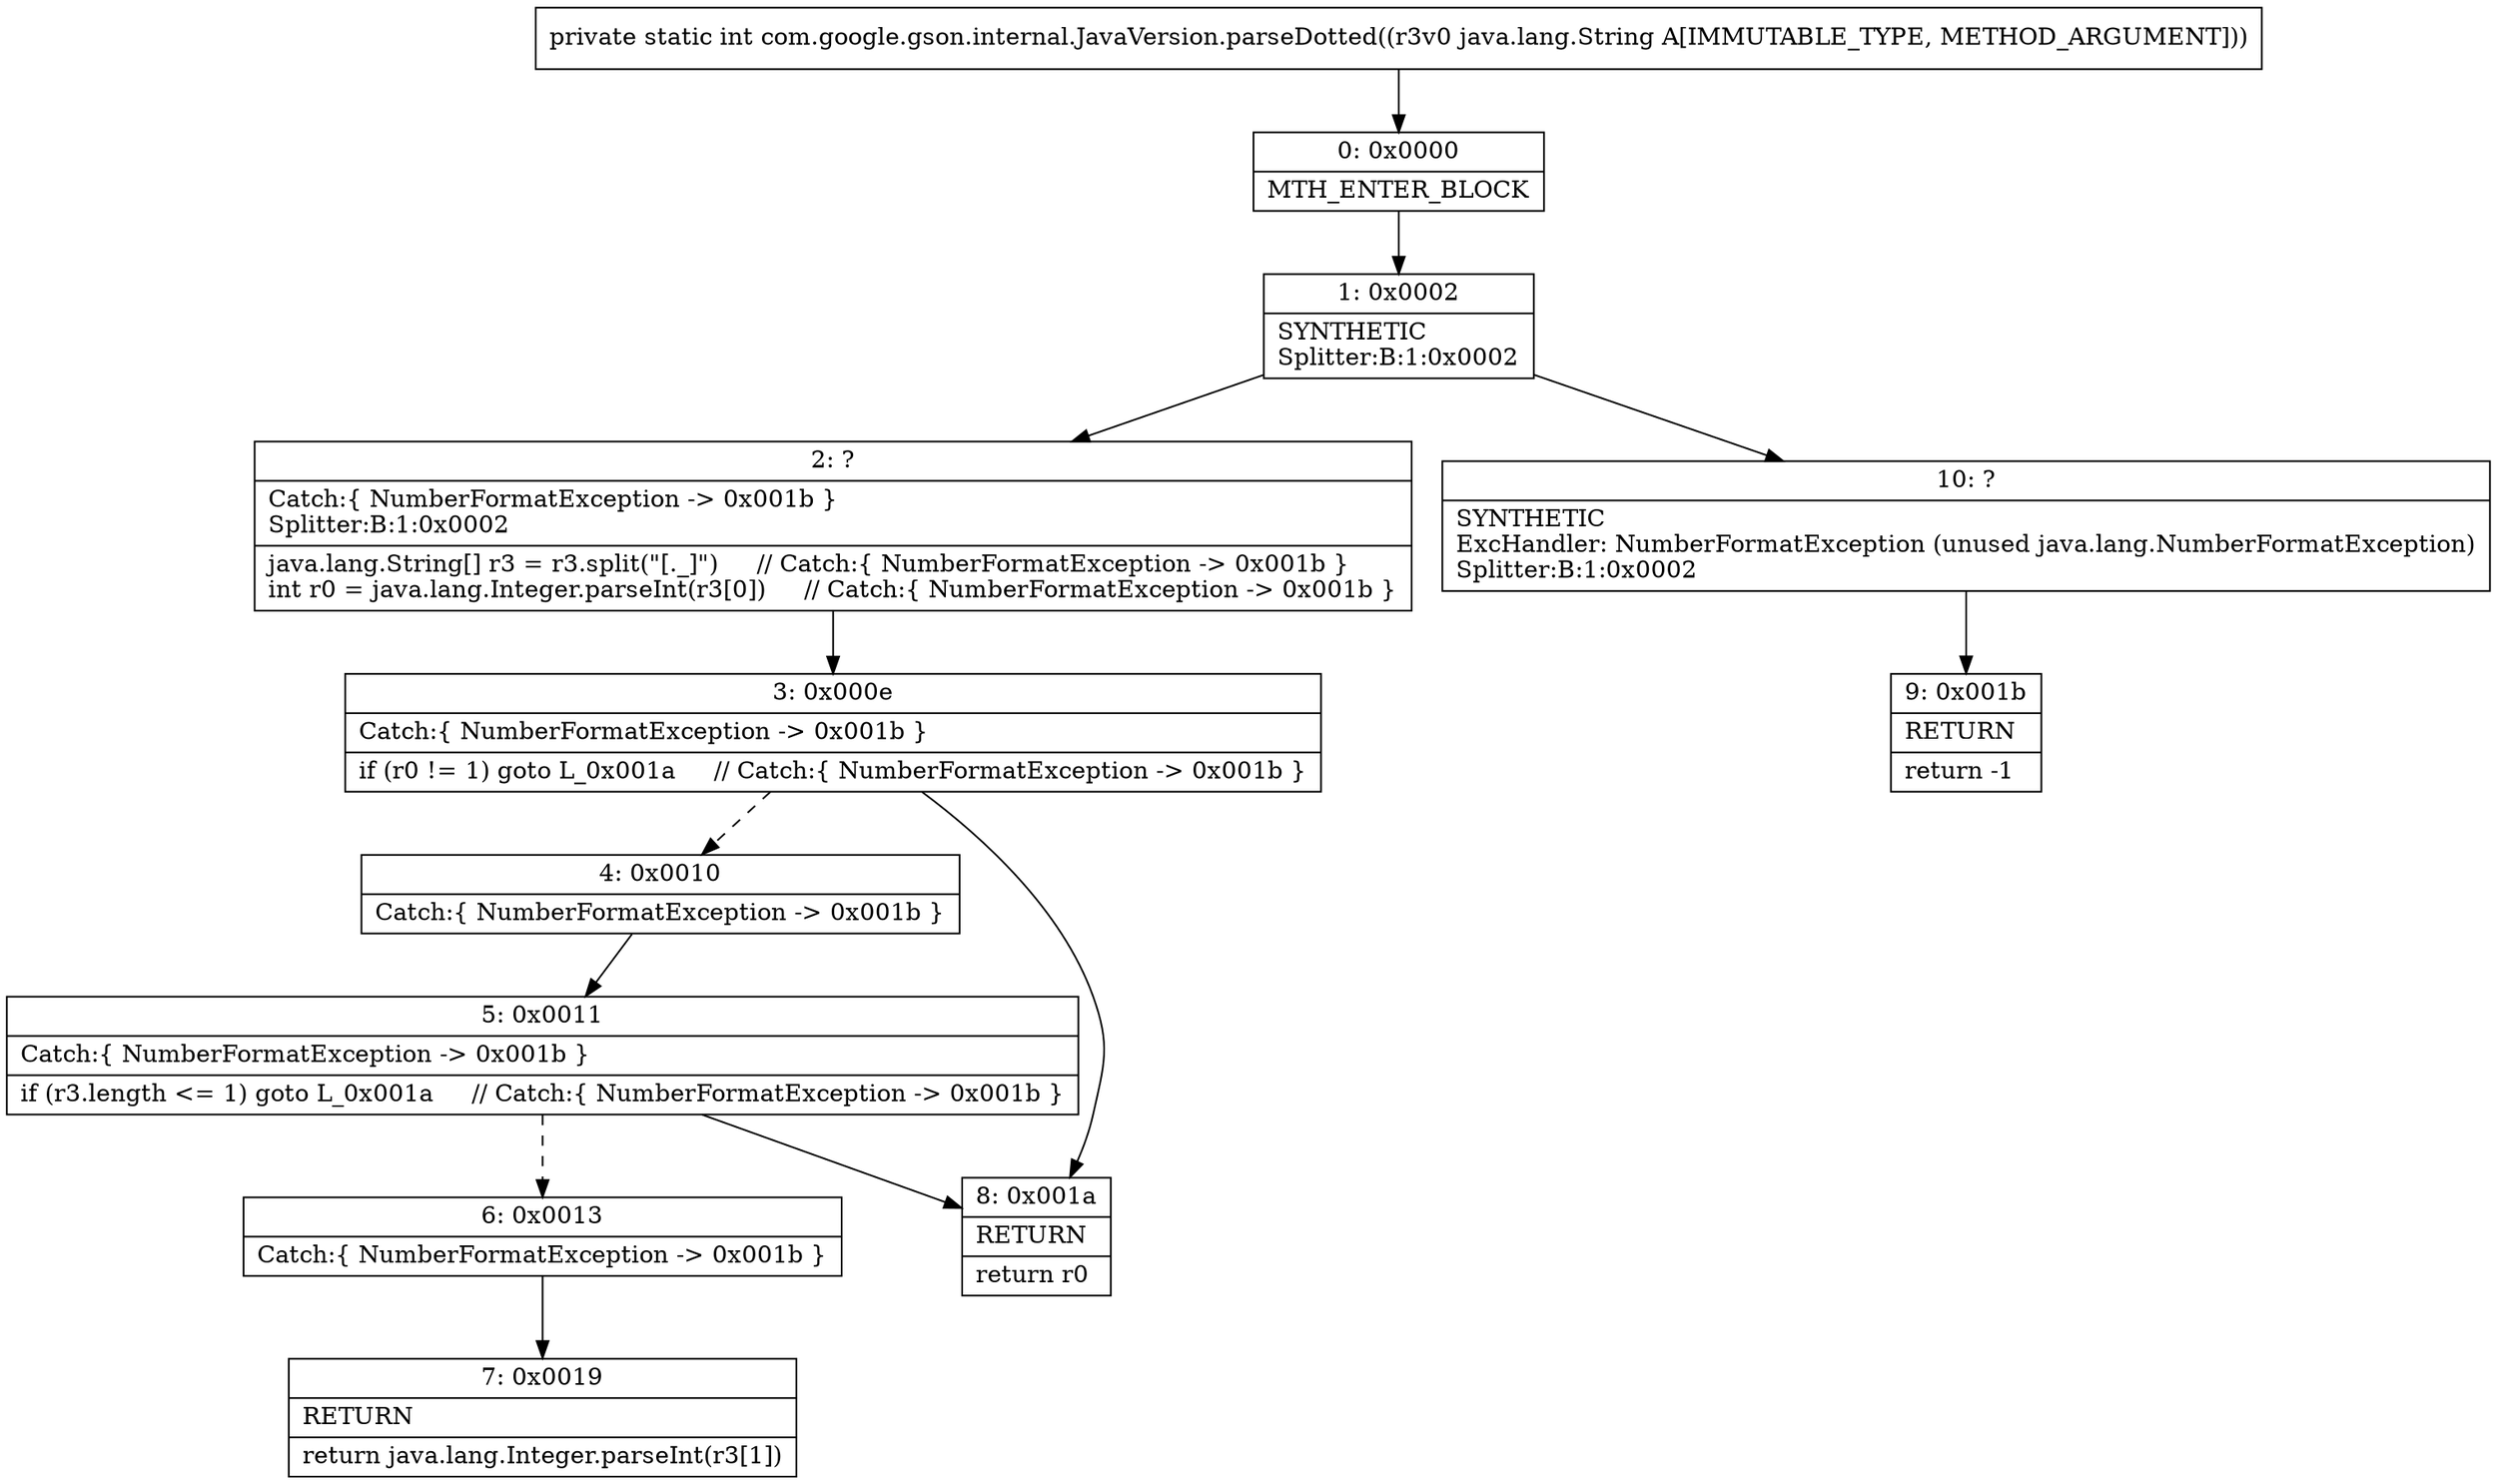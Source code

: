 digraph "CFG forcom.google.gson.internal.JavaVersion.parseDotted(Ljava\/lang\/String;)I" {
Node_0 [shape=record,label="{0\:\ 0x0000|MTH_ENTER_BLOCK\l}"];
Node_1 [shape=record,label="{1\:\ 0x0002|SYNTHETIC\lSplitter:B:1:0x0002\l}"];
Node_2 [shape=record,label="{2\:\ ?|Catch:\{ NumberFormatException \-\> 0x001b \}\lSplitter:B:1:0x0002\l|java.lang.String[] r3 = r3.split(\"[._]\")     \/\/ Catch:\{ NumberFormatException \-\> 0x001b \}\lint r0 = java.lang.Integer.parseInt(r3[0])     \/\/ Catch:\{ NumberFormatException \-\> 0x001b \}\l}"];
Node_3 [shape=record,label="{3\:\ 0x000e|Catch:\{ NumberFormatException \-\> 0x001b \}\l|if (r0 != 1) goto L_0x001a     \/\/ Catch:\{ NumberFormatException \-\> 0x001b \}\l}"];
Node_4 [shape=record,label="{4\:\ 0x0010|Catch:\{ NumberFormatException \-\> 0x001b \}\l}"];
Node_5 [shape=record,label="{5\:\ 0x0011|Catch:\{ NumberFormatException \-\> 0x001b \}\l|if (r3.length \<= 1) goto L_0x001a     \/\/ Catch:\{ NumberFormatException \-\> 0x001b \}\l}"];
Node_6 [shape=record,label="{6\:\ 0x0013|Catch:\{ NumberFormatException \-\> 0x001b \}\l}"];
Node_7 [shape=record,label="{7\:\ 0x0019|RETURN\l|return java.lang.Integer.parseInt(r3[1])\l}"];
Node_8 [shape=record,label="{8\:\ 0x001a|RETURN\l|return r0\l}"];
Node_9 [shape=record,label="{9\:\ 0x001b|RETURN\l|return \-1\l}"];
Node_10 [shape=record,label="{10\:\ ?|SYNTHETIC\lExcHandler: NumberFormatException (unused java.lang.NumberFormatException)\lSplitter:B:1:0x0002\l}"];
MethodNode[shape=record,label="{private static int com.google.gson.internal.JavaVersion.parseDotted((r3v0 java.lang.String A[IMMUTABLE_TYPE, METHOD_ARGUMENT])) }"];
MethodNode -> Node_0;
Node_0 -> Node_1;
Node_1 -> Node_2;
Node_1 -> Node_10;
Node_2 -> Node_3;
Node_3 -> Node_4[style=dashed];
Node_3 -> Node_8;
Node_4 -> Node_5;
Node_5 -> Node_6[style=dashed];
Node_5 -> Node_8;
Node_6 -> Node_7;
Node_10 -> Node_9;
}

